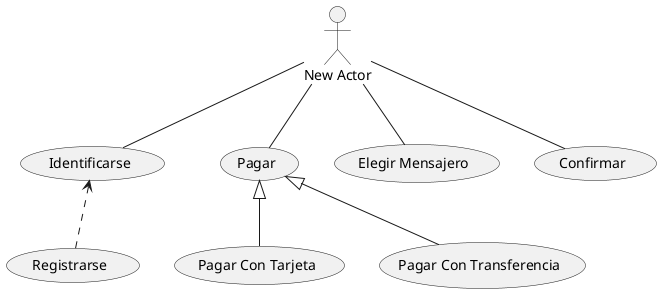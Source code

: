 @startuml
:New Actor: -- (Identificarse)
:New Actor: -- (Pagar)
:New Actor: -- (Elegir Mensajero)
:New Actor: -- (Confirmar)
(Pagar) <|-- (Pagar Con Tarjeta)
(Pagar) <|-- (Pagar Con Transferencia)
(Identificarse) <.. (Registrarse)
@enduml